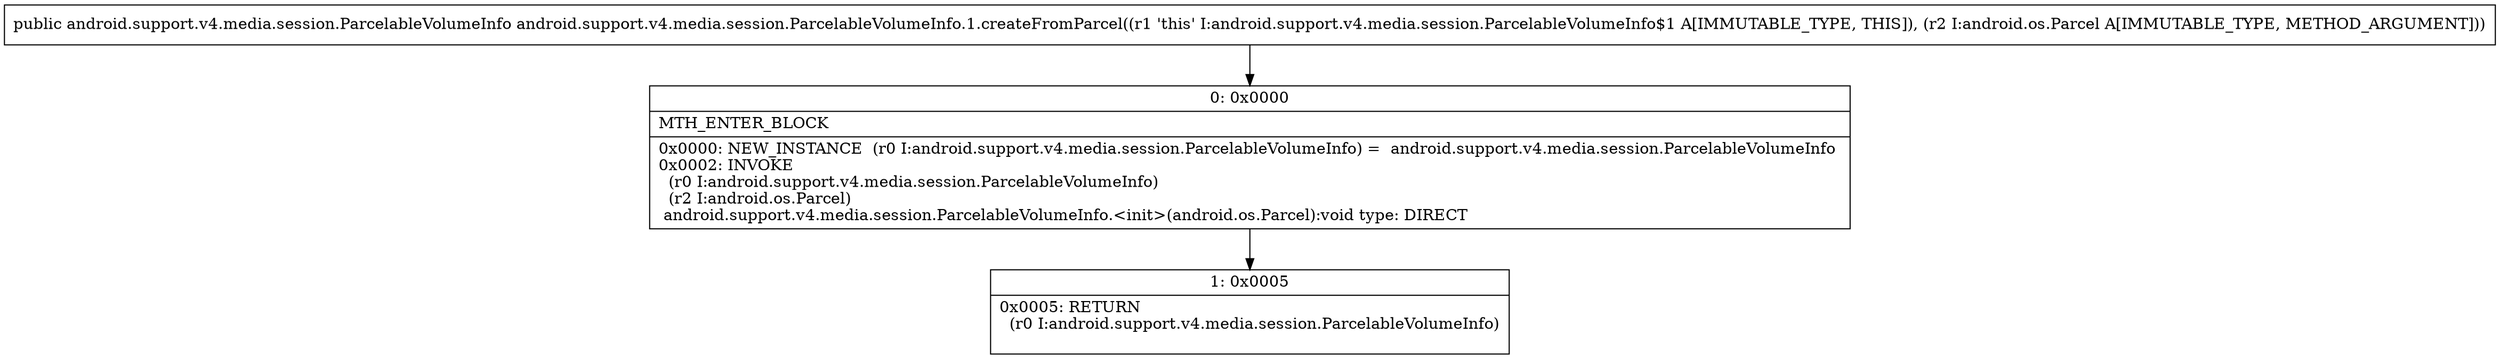 digraph "CFG forandroid.support.v4.media.session.ParcelableVolumeInfo.1.createFromParcel(Landroid\/os\/Parcel;)Landroid\/support\/v4\/media\/session\/ParcelableVolumeInfo;" {
Node_0 [shape=record,label="{0\:\ 0x0000|MTH_ENTER_BLOCK\l|0x0000: NEW_INSTANCE  (r0 I:android.support.v4.media.session.ParcelableVolumeInfo) =  android.support.v4.media.session.ParcelableVolumeInfo \l0x0002: INVOKE  \l  (r0 I:android.support.v4.media.session.ParcelableVolumeInfo)\l  (r2 I:android.os.Parcel)\l android.support.v4.media.session.ParcelableVolumeInfo.\<init\>(android.os.Parcel):void type: DIRECT \l}"];
Node_1 [shape=record,label="{1\:\ 0x0005|0x0005: RETURN  \l  (r0 I:android.support.v4.media.session.ParcelableVolumeInfo)\l \l}"];
MethodNode[shape=record,label="{public android.support.v4.media.session.ParcelableVolumeInfo android.support.v4.media.session.ParcelableVolumeInfo.1.createFromParcel((r1 'this' I:android.support.v4.media.session.ParcelableVolumeInfo$1 A[IMMUTABLE_TYPE, THIS]), (r2 I:android.os.Parcel A[IMMUTABLE_TYPE, METHOD_ARGUMENT])) }"];
MethodNode -> Node_0;
Node_0 -> Node_1;
}

